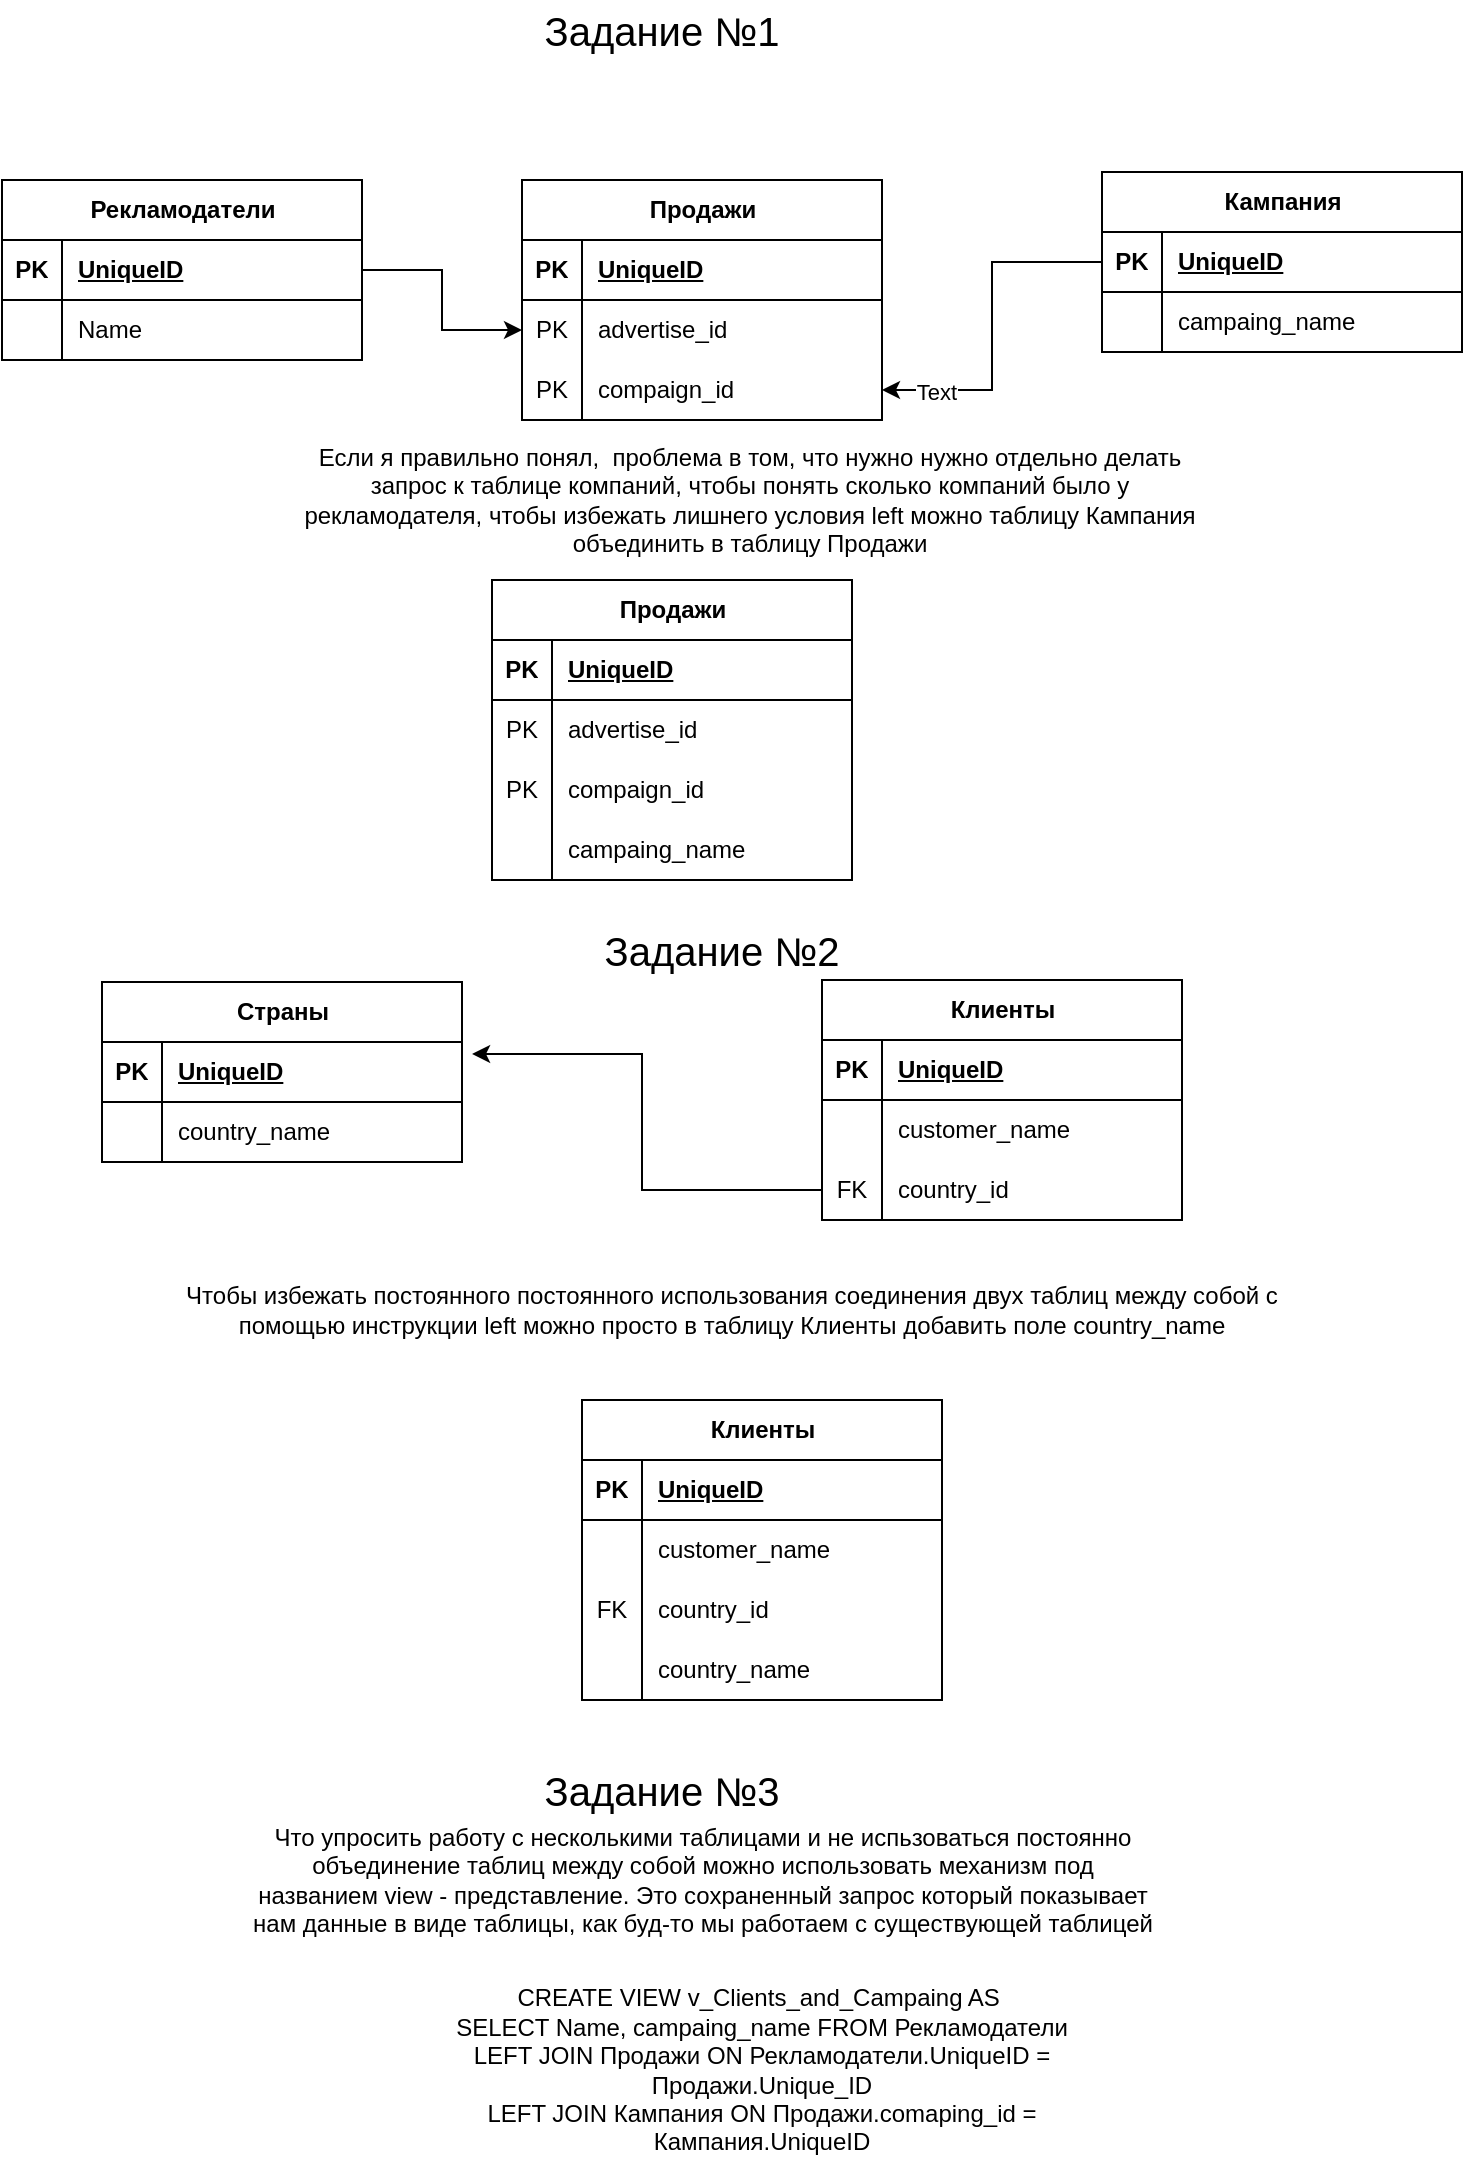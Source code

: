 <mxfile version="22.1.7" type="github">
  <diagram name="Страница — 1" id="MxKxctioFk7rbIufQ3AF">
    <mxGraphModel dx="1434" dy="1873" grid="1" gridSize="10" guides="1" tooltips="1" connect="1" arrows="1" fold="1" page="1" pageScale="1" pageWidth="827" pageHeight="1169" math="0" shadow="0">
      <root>
        <mxCell id="0" />
        <mxCell id="1" parent="0" />
        <mxCell id="7u0IFT7d04hE4jrGxfE8-1" value="Рекламодатели" style="shape=table;startSize=30;container=1;collapsible=1;childLayout=tableLayout;fixedRows=1;rowLines=0;fontStyle=1;align=center;resizeLast=1;html=1;" vertex="1" parent="1">
          <mxGeometry x="40" y="130" width="180" height="90" as="geometry" />
        </mxCell>
        <mxCell id="7u0IFT7d04hE4jrGxfE8-2" value="" style="shape=tableRow;horizontal=0;startSize=0;swimlaneHead=0;swimlaneBody=0;fillColor=none;collapsible=0;dropTarget=0;points=[[0,0.5],[1,0.5]];portConstraint=eastwest;top=0;left=0;right=0;bottom=1;" vertex="1" parent="7u0IFT7d04hE4jrGxfE8-1">
          <mxGeometry y="30" width="180" height="30" as="geometry" />
        </mxCell>
        <mxCell id="7u0IFT7d04hE4jrGxfE8-3" value="PK" style="shape=partialRectangle;connectable=0;fillColor=none;top=0;left=0;bottom=0;right=0;fontStyle=1;overflow=hidden;whiteSpace=wrap;html=1;" vertex="1" parent="7u0IFT7d04hE4jrGxfE8-2">
          <mxGeometry width="30" height="30" as="geometry">
            <mxRectangle width="30" height="30" as="alternateBounds" />
          </mxGeometry>
        </mxCell>
        <mxCell id="7u0IFT7d04hE4jrGxfE8-4" value="UniqueID" style="shape=partialRectangle;connectable=0;fillColor=none;top=0;left=0;bottom=0;right=0;align=left;spacingLeft=6;fontStyle=5;overflow=hidden;whiteSpace=wrap;html=1;" vertex="1" parent="7u0IFT7d04hE4jrGxfE8-2">
          <mxGeometry x="30" width="150" height="30" as="geometry">
            <mxRectangle width="150" height="30" as="alternateBounds" />
          </mxGeometry>
        </mxCell>
        <mxCell id="7u0IFT7d04hE4jrGxfE8-5" value="" style="shape=tableRow;horizontal=0;startSize=0;swimlaneHead=0;swimlaneBody=0;fillColor=none;collapsible=0;dropTarget=0;points=[[0,0.5],[1,0.5]];portConstraint=eastwest;top=0;left=0;right=0;bottom=0;" vertex="1" parent="7u0IFT7d04hE4jrGxfE8-1">
          <mxGeometry y="60" width="180" height="30" as="geometry" />
        </mxCell>
        <mxCell id="7u0IFT7d04hE4jrGxfE8-6" value="" style="shape=partialRectangle;connectable=0;fillColor=none;top=0;left=0;bottom=0;right=0;editable=1;overflow=hidden;whiteSpace=wrap;html=1;" vertex="1" parent="7u0IFT7d04hE4jrGxfE8-5">
          <mxGeometry width="30" height="30" as="geometry">
            <mxRectangle width="30" height="30" as="alternateBounds" />
          </mxGeometry>
        </mxCell>
        <mxCell id="7u0IFT7d04hE4jrGxfE8-7" value="Name" style="shape=partialRectangle;connectable=0;fillColor=none;top=0;left=0;bottom=0;right=0;align=left;spacingLeft=6;overflow=hidden;whiteSpace=wrap;html=1;" vertex="1" parent="7u0IFT7d04hE4jrGxfE8-5">
          <mxGeometry x="30" width="150" height="30" as="geometry">
            <mxRectangle width="150" height="30" as="alternateBounds" />
          </mxGeometry>
        </mxCell>
        <mxCell id="7u0IFT7d04hE4jrGxfE8-14" value="&lt;font style=&quot;font-size: 20px;&quot;&gt;Задание №1&lt;/font&gt;" style="text;html=1;strokeColor=none;fillColor=none;align=center;verticalAlign=middle;whiteSpace=wrap;rounded=0;" vertex="1" parent="1">
          <mxGeometry x="160" y="40" width="420" height="30" as="geometry" />
        </mxCell>
        <mxCell id="7u0IFT7d04hE4jrGxfE8-15" value="Продажи" style="shape=table;startSize=30;container=1;collapsible=1;childLayout=tableLayout;fixedRows=1;rowLines=0;fontStyle=1;align=center;resizeLast=1;html=1;" vertex="1" parent="1">
          <mxGeometry x="300" y="130" width="180" height="120" as="geometry" />
        </mxCell>
        <mxCell id="7u0IFT7d04hE4jrGxfE8-16" value="" style="shape=tableRow;horizontal=0;startSize=0;swimlaneHead=0;swimlaneBody=0;fillColor=none;collapsible=0;dropTarget=0;points=[[0,0.5],[1,0.5]];portConstraint=eastwest;top=0;left=0;right=0;bottom=1;" vertex="1" parent="7u0IFT7d04hE4jrGxfE8-15">
          <mxGeometry y="30" width="180" height="30" as="geometry" />
        </mxCell>
        <mxCell id="7u0IFT7d04hE4jrGxfE8-17" value="PK" style="shape=partialRectangle;connectable=0;fillColor=none;top=0;left=0;bottom=0;right=0;fontStyle=1;overflow=hidden;whiteSpace=wrap;html=1;" vertex="1" parent="7u0IFT7d04hE4jrGxfE8-16">
          <mxGeometry width="30" height="30" as="geometry">
            <mxRectangle width="30" height="30" as="alternateBounds" />
          </mxGeometry>
        </mxCell>
        <mxCell id="7u0IFT7d04hE4jrGxfE8-18" value="UniqueID" style="shape=partialRectangle;connectable=0;fillColor=none;top=0;left=0;bottom=0;right=0;align=left;spacingLeft=6;fontStyle=5;overflow=hidden;whiteSpace=wrap;html=1;" vertex="1" parent="7u0IFT7d04hE4jrGxfE8-16">
          <mxGeometry x="30" width="150" height="30" as="geometry">
            <mxRectangle width="150" height="30" as="alternateBounds" />
          </mxGeometry>
        </mxCell>
        <mxCell id="7u0IFT7d04hE4jrGxfE8-19" value="" style="shape=tableRow;horizontal=0;startSize=0;swimlaneHead=0;swimlaneBody=0;fillColor=none;collapsible=0;dropTarget=0;points=[[0,0.5],[1,0.5]];portConstraint=eastwest;top=0;left=0;right=0;bottom=0;" vertex="1" parent="7u0IFT7d04hE4jrGxfE8-15">
          <mxGeometry y="60" width="180" height="30" as="geometry" />
        </mxCell>
        <mxCell id="7u0IFT7d04hE4jrGxfE8-20" value="PK" style="shape=partialRectangle;connectable=0;fillColor=none;top=0;left=0;bottom=0;right=0;editable=1;overflow=hidden;whiteSpace=wrap;html=1;" vertex="1" parent="7u0IFT7d04hE4jrGxfE8-19">
          <mxGeometry width="30" height="30" as="geometry">
            <mxRectangle width="30" height="30" as="alternateBounds" />
          </mxGeometry>
        </mxCell>
        <mxCell id="7u0IFT7d04hE4jrGxfE8-21" value="advertise_id" style="shape=partialRectangle;connectable=0;fillColor=none;top=0;left=0;bottom=0;right=0;align=left;spacingLeft=6;overflow=hidden;whiteSpace=wrap;html=1;" vertex="1" parent="7u0IFT7d04hE4jrGxfE8-19">
          <mxGeometry x="30" width="150" height="30" as="geometry">
            <mxRectangle width="150" height="30" as="alternateBounds" />
          </mxGeometry>
        </mxCell>
        <mxCell id="7u0IFT7d04hE4jrGxfE8-22" value="" style="shape=tableRow;horizontal=0;startSize=0;swimlaneHead=0;swimlaneBody=0;fillColor=none;collapsible=0;dropTarget=0;points=[[0,0.5],[1,0.5]];portConstraint=eastwest;top=0;left=0;right=0;bottom=0;" vertex="1" parent="7u0IFT7d04hE4jrGxfE8-15">
          <mxGeometry y="90" width="180" height="30" as="geometry" />
        </mxCell>
        <mxCell id="7u0IFT7d04hE4jrGxfE8-23" value="PK" style="shape=partialRectangle;connectable=0;fillColor=none;top=0;left=0;bottom=0;right=0;editable=1;overflow=hidden;whiteSpace=wrap;html=1;" vertex="1" parent="7u0IFT7d04hE4jrGxfE8-22">
          <mxGeometry width="30" height="30" as="geometry">
            <mxRectangle width="30" height="30" as="alternateBounds" />
          </mxGeometry>
        </mxCell>
        <mxCell id="7u0IFT7d04hE4jrGxfE8-24" value="compaign_id" style="shape=partialRectangle;connectable=0;fillColor=none;top=0;left=0;bottom=0;right=0;align=left;spacingLeft=6;overflow=hidden;whiteSpace=wrap;html=1;" vertex="1" parent="7u0IFT7d04hE4jrGxfE8-22">
          <mxGeometry x="30" width="150" height="30" as="geometry">
            <mxRectangle width="150" height="30" as="alternateBounds" />
          </mxGeometry>
        </mxCell>
        <mxCell id="7u0IFT7d04hE4jrGxfE8-28" value="Кампания" style="shape=table;startSize=30;container=1;collapsible=1;childLayout=tableLayout;fixedRows=1;rowLines=0;fontStyle=1;align=center;resizeLast=1;html=1;" vertex="1" parent="1">
          <mxGeometry x="590" y="126" width="180" height="90" as="geometry" />
        </mxCell>
        <mxCell id="7u0IFT7d04hE4jrGxfE8-29" value="" style="shape=tableRow;horizontal=0;startSize=0;swimlaneHead=0;swimlaneBody=0;fillColor=none;collapsible=0;dropTarget=0;points=[[0,0.5],[1,0.5]];portConstraint=eastwest;top=0;left=0;right=0;bottom=1;" vertex="1" parent="7u0IFT7d04hE4jrGxfE8-28">
          <mxGeometry y="30" width="180" height="30" as="geometry" />
        </mxCell>
        <mxCell id="7u0IFT7d04hE4jrGxfE8-30" value="PK" style="shape=partialRectangle;connectable=0;fillColor=none;top=0;left=0;bottom=0;right=0;fontStyle=1;overflow=hidden;whiteSpace=wrap;html=1;" vertex="1" parent="7u0IFT7d04hE4jrGxfE8-29">
          <mxGeometry width="30" height="30" as="geometry">
            <mxRectangle width="30" height="30" as="alternateBounds" />
          </mxGeometry>
        </mxCell>
        <mxCell id="7u0IFT7d04hE4jrGxfE8-31" value="UniqueID" style="shape=partialRectangle;connectable=0;fillColor=none;top=0;left=0;bottom=0;right=0;align=left;spacingLeft=6;fontStyle=5;overflow=hidden;whiteSpace=wrap;html=1;" vertex="1" parent="7u0IFT7d04hE4jrGxfE8-29">
          <mxGeometry x="30" width="150" height="30" as="geometry">
            <mxRectangle width="150" height="30" as="alternateBounds" />
          </mxGeometry>
        </mxCell>
        <mxCell id="7u0IFT7d04hE4jrGxfE8-32" value="" style="shape=tableRow;horizontal=0;startSize=0;swimlaneHead=0;swimlaneBody=0;fillColor=none;collapsible=0;dropTarget=0;points=[[0,0.5],[1,0.5]];portConstraint=eastwest;top=0;left=0;right=0;bottom=0;" vertex="1" parent="7u0IFT7d04hE4jrGxfE8-28">
          <mxGeometry y="60" width="180" height="30" as="geometry" />
        </mxCell>
        <mxCell id="7u0IFT7d04hE4jrGxfE8-33" value="" style="shape=partialRectangle;connectable=0;fillColor=none;top=0;left=0;bottom=0;right=0;editable=1;overflow=hidden;whiteSpace=wrap;html=1;" vertex="1" parent="7u0IFT7d04hE4jrGxfE8-32">
          <mxGeometry width="30" height="30" as="geometry">
            <mxRectangle width="30" height="30" as="alternateBounds" />
          </mxGeometry>
        </mxCell>
        <mxCell id="7u0IFT7d04hE4jrGxfE8-34" value="campaing_name" style="shape=partialRectangle;connectable=0;fillColor=none;top=0;left=0;bottom=0;right=0;align=left;spacingLeft=6;overflow=hidden;whiteSpace=wrap;html=1;" vertex="1" parent="7u0IFT7d04hE4jrGxfE8-32">
          <mxGeometry x="30" width="150" height="30" as="geometry">
            <mxRectangle width="150" height="30" as="alternateBounds" />
          </mxGeometry>
        </mxCell>
        <mxCell id="7u0IFT7d04hE4jrGxfE8-41" style="edgeStyle=orthogonalEdgeStyle;rounded=0;orthogonalLoop=1;jettySize=auto;html=1;entryX=0;entryY=0.5;entryDx=0;entryDy=0;" edge="1" parent="1" source="7u0IFT7d04hE4jrGxfE8-2" target="7u0IFT7d04hE4jrGxfE8-19">
          <mxGeometry relative="1" as="geometry" />
        </mxCell>
        <mxCell id="7u0IFT7d04hE4jrGxfE8-42" style="edgeStyle=orthogonalEdgeStyle;rounded=0;orthogonalLoop=1;jettySize=auto;html=1;" edge="1" parent="1" source="7u0IFT7d04hE4jrGxfE8-29" target="7u0IFT7d04hE4jrGxfE8-22">
          <mxGeometry relative="1" as="geometry" />
        </mxCell>
        <mxCell id="7u0IFT7d04hE4jrGxfE8-43" value="Text" style="edgeLabel;html=1;align=center;verticalAlign=middle;resizable=0;points=[];" vertex="1" connectable="0" parent="7u0IFT7d04hE4jrGxfE8-42">
          <mxGeometry x="0.69" y="1" relative="1" as="geometry">
            <mxPoint as="offset" />
          </mxGeometry>
        </mxCell>
        <mxCell id="7u0IFT7d04hE4jrGxfE8-44" value="Если я правильно понял,&amp;nbsp; проблема в том, что нужно нужно отдельно делать запрос к таблице компаний, чтобы понять сколько компаний было у рекламодателя, чтобы избежать лишнего условия left можно таблицу Кампания объединить в таблицу Продажи" style="text;html=1;strokeColor=none;fillColor=none;align=center;verticalAlign=middle;whiteSpace=wrap;rounded=0;" vertex="1" parent="1">
          <mxGeometry x="189" y="270" width="450" height="40" as="geometry" />
        </mxCell>
        <mxCell id="7u0IFT7d04hE4jrGxfE8-46" value="Продажи" style="shape=table;startSize=30;container=1;collapsible=1;childLayout=tableLayout;fixedRows=1;rowLines=0;fontStyle=1;align=center;resizeLast=1;html=1;" vertex="1" parent="1">
          <mxGeometry x="285" y="330" width="180" height="150" as="geometry" />
        </mxCell>
        <mxCell id="7u0IFT7d04hE4jrGxfE8-47" value="" style="shape=tableRow;horizontal=0;startSize=0;swimlaneHead=0;swimlaneBody=0;fillColor=none;collapsible=0;dropTarget=0;points=[[0,0.5],[1,0.5]];portConstraint=eastwest;top=0;left=0;right=0;bottom=1;" vertex="1" parent="7u0IFT7d04hE4jrGxfE8-46">
          <mxGeometry y="30" width="180" height="30" as="geometry" />
        </mxCell>
        <mxCell id="7u0IFT7d04hE4jrGxfE8-48" value="PK" style="shape=partialRectangle;connectable=0;fillColor=none;top=0;left=0;bottom=0;right=0;fontStyle=1;overflow=hidden;whiteSpace=wrap;html=1;" vertex="1" parent="7u0IFT7d04hE4jrGxfE8-47">
          <mxGeometry width="30" height="30" as="geometry">
            <mxRectangle width="30" height="30" as="alternateBounds" />
          </mxGeometry>
        </mxCell>
        <mxCell id="7u0IFT7d04hE4jrGxfE8-49" value="UniqueID" style="shape=partialRectangle;connectable=0;fillColor=none;top=0;left=0;bottom=0;right=0;align=left;spacingLeft=6;fontStyle=5;overflow=hidden;whiteSpace=wrap;html=1;" vertex="1" parent="7u0IFT7d04hE4jrGxfE8-47">
          <mxGeometry x="30" width="150" height="30" as="geometry">
            <mxRectangle width="150" height="30" as="alternateBounds" />
          </mxGeometry>
        </mxCell>
        <mxCell id="7u0IFT7d04hE4jrGxfE8-50" value="" style="shape=tableRow;horizontal=0;startSize=0;swimlaneHead=0;swimlaneBody=0;fillColor=none;collapsible=0;dropTarget=0;points=[[0,0.5],[1,0.5]];portConstraint=eastwest;top=0;left=0;right=0;bottom=0;" vertex="1" parent="7u0IFT7d04hE4jrGxfE8-46">
          <mxGeometry y="60" width="180" height="30" as="geometry" />
        </mxCell>
        <mxCell id="7u0IFT7d04hE4jrGxfE8-51" value="PK" style="shape=partialRectangle;connectable=0;fillColor=none;top=0;left=0;bottom=0;right=0;editable=1;overflow=hidden;whiteSpace=wrap;html=1;" vertex="1" parent="7u0IFT7d04hE4jrGxfE8-50">
          <mxGeometry width="30" height="30" as="geometry">
            <mxRectangle width="30" height="30" as="alternateBounds" />
          </mxGeometry>
        </mxCell>
        <mxCell id="7u0IFT7d04hE4jrGxfE8-52" value="advertise_id" style="shape=partialRectangle;connectable=0;fillColor=none;top=0;left=0;bottom=0;right=0;align=left;spacingLeft=6;overflow=hidden;whiteSpace=wrap;html=1;" vertex="1" parent="7u0IFT7d04hE4jrGxfE8-50">
          <mxGeometry x="30" width="150" height="30" as="geometry">
            <mxRectangle width="150" height="30" as="alternateBounds" />
          </mxGeometry>
        </mxCell>
        <mxCell id="7u0IFT7d04hE4jrGxfE8-53" value="" style="shape=tableRow;horizontal=0;startSize=0;swimlaneHead=0;swimlaneBody=0;fillColor=none;collapsible=0;dropTarget=0;points=[[0,0.5],[1,0.5]];portConstraint=eastwest;top=0;left=0;right=0;bottom=0;" vertex="1" parent="7u0IFT7d04hE4jrGxfE8-46">
          <mxGeometry y="90" width="180" height="30" as="geometry" />
        </mxCell>
        <mxCell id="7u0IFT7d04hE4jrGxfE8-54" value="PK" style="shape=partialRectangle;connectable=0;fillColor=none;top=0;left=0;bottom=0;right=0;editable=1;overflow=hidden;whiteSpace=wrap;html=1;" vertex="1" parent="7u0IFT7d04hE4jrGxfE8-53">
          <mxGeometry width="30" height="30" as="geometry">
            <mxRectangle width="30" height="30" as="alternateBounds" />
          </mxGeometry>
        </mxCell>
        <mxCell id="7u0IFT7d04hE4jrGxfE8-55" value="compaign_id" style="shape=partialRectangle;connectable=0;fillColor=none;top=0;left=0;bottom=0;right=0;align=left;spacingLeft=6;overflow=hidden;whiteSpace=wrap;html=1;" vertex="1" parent="7u0IFT7d04hE4jrGxfE8-53">
          <mxGeometry x="30" width="150" height="30" as="geometry">
            <mxRectangle width="150" height="30" as="alternateBounds" />
          </mxGeometry>
        </mxCell>
        <mxCell id="7u0IFT7d04hE4jrGxfE8-56" value="" style="shape=tableRow;horizontal=0;startSize=0;swimlaneHead=0;swimlaneBody=0;fillColor=none;collapsible=0;dropTarget=0;points=[[0,0.5],[1,0.5]];portConstraint=eastwest;top=0;left=0;right=0;bottom=0;" vertex="1" parent="7u0IFT7d04hE4jrGxfE8-46">
          <mxGeometry y="120" width="180" height="30" as="geometry" />
        </mxCell>
        <mxCell id="7u0IFT7d04hE4jrGxfE8-57" value="" style="shape=partialRectangle;connectable=0;fillColor=none;top=0;left=0;bottom=0;right=0;editable=1;overflow=hidden;whiteSpace=wrap;html=1;" vertex="1" parent="7u0IFT7d04hE4jrGxfE8-56">
          <mxGeometry width="30" height="30" as="geometry">
            <mxRectangle width="30" height="30" as="alternateBounds" />
          </mxGeometry>
        </mxCell>
        <mxCell id="7u0IFT7d04hE4jrGxfE8-58" value="campaing_name" style="shape=partialRectangle;connectable=0;fillColor=none;top=0;left=0;bottom=0;right=0;align=left;spacingLeft=6;overflow=hidden;whiteSpace=wrap;html=1;" vertex="1" parent="7u0IFT7d04hE4jrGxfE8-56">
          <mxGeometry x="30" width="150" height="30" as="geometry">
            <mxRectangle width="150" height="30" as="alternateBounds" />
          </mxGeometry>
        </mxCell>
        <mxCell id="7u0IFT7d04hE4jrGxfE8-59" value="&lt;font style=&quot;font-size: 20px;&quot;&gt;Задание №2&lt;/font&gt;" style="text;html=1;strokeColor=none;fillColor=none;align=center;verticalAlign=middle;whiteSpace=wrap;rounded=0;" vertex="1" parent="1">
          <mxGeometry x="190" y="500" width="420" height="30" as="geometry" />
        </mxCell>
        <mxCell id="7u0IFT7d04hE4jrGxfE8-60" value="Страны" style="shape=table;startSize=30;container=1;collapsible=1;childLayout=tableLayout;fixedRows=1;rowLines=0;fontStyle=1;align=center;resizeLast=1;html=1;" vertex="1" parent="1">
          <mxGeometry x="90" y="531" width="180" height="90" as="geometry" />
        </mxCell>
        <mxCell id="7u0IFT7d04hE4jrGxfE8-61" value="" style="shape=tableRow;horizontal=0;startSize=0;swimlaneHead=0;swimlaneBody=0;fillColor=none;collapsible=0;dropTarget=0;points=[[0,0.5],[1,0.5]];portConstraint=eastwest;top=0;left=0;right=0;bottom=1;" vertex="1" parent="7u0IFT7d04hE4jrGxfE8-60">
          <mxGeometry y="30" width="180" height="30" as="geometry" />
        </mxCell>
        <mxCell id="7u0IFT7d04hE4jrGxfE8-62" value="PK" style="shape=partialRectangle;connectable=0;fillColor=none;top=0;left=0;bottom=0;right=0;fontStyle=1;overflow=hidden;whiteSpace=wrap;html=1;" vertex="1" parent="7u0IFT7d04hE4jrGxfE8-61">
          <mxGeometry width="30" height="30" as="geometry">
            <mxRectangle width="30" height="30" as="alternateBounds" />
          </mxGeometry>
        </mxCell>
        <mxCell id="7u0IFT7d04hE4jrGxfE8-63" value="UniqueID" style="shape=partialRectangle;connectable=0;fillColor=none;top=0;left=0;bottom=0;right=0;align=left;spacingLeft=6;fontStyle=5;overflow=hidden;whiteSpace=wrap;html=1;" vertex="1" parent="7u0IFT7d04hE4jrGxfE8-61">
          <mxGeometry x="30" width="150" height="30" as="geometry">
            <mxRectangle width="150" height="30" as="alternateBounds" />
          </mxGeometry>
        </mxCell>
        <mxCell id="7u0IFT7d04hE4jrGxfE8-64" value="" style="shape=tableRow;horizontal=0;startSize=0;swimlaneHead=0;swimlaneBody=0;fillColor=none;collapsible=0;dropTarget=0;points=[[0,0.5],[1,0.5]];portConstraint=eastwest;top=0;left=0;right=0;bottom=0;" vertex="1" parent="7u0IFT7d04hE4jrGxfE8-60">
          <mxGeometry y="60" width="180" height="30" as="geometry" />
        </mxCell>
        <mxCell id="7u0IFT7d04hE4jrGxfE8-65" value="" style="shape=partialRectangle;connectable=0;fillColor=none;top=0;left=0;bottom=0;right=0;editable=1;overflow=hidden;whiteSpace=wrap;html=1;" vertex="1" parent="7u0IFT7d04hE4jrGxfE8-64">
          <mxGeometry width="30" height="30" as="geometry">
            <mxRectangle width="30" height="30" as="alternateBounds" />
          </mxGeometry>
        </mxCell>
        <mxCell id="7u0IFT7d04hE4jrGxfE8-66" value="country_name" style="shape=partialRectangle;connectable=0;fillColor=none;top=0;left=0;bottom=0;right=0;align=left;spacingLeft=6;overflow=hidden;whiteSpace=wrap;html=1;" vertex="1" parent="7u0IFT7d04hE4jrGxfE8-64">
          <mxGeometry x="30" width="150" height="30" as="geometry">
            <mxRectangle width="150" height="30" as="alternateBounds" />
          </mxGeometry>
        </mxCell>
        <mxCell id="7u0IFT7d04hE4jrGxfE8-73" value="Клиенты" style="shape=table;startSize=30;container=1;collapsible=1;childLayout=tableLayout;fixedRows=1;rowLines=0;fontStyle=1;align=center;resizeLast=1;html=1;" vertex="1" parent="1">
          <mxGeometry x="450" y="530" width="180" height="120" as="geometry" />
        </mxCell>
        <mxCell id="7u0IFT7d04hE4jrGxfE8-74" value="" style="shape=tableRow;horizontal=0;startSize=0;swimlaneHead=0;swimlaneBody=0;fillColor=none;collapsible=0;dropTarget=0;points=[[0,0.5],[1,0.5]];portConstraint=eastwest;top=0;left=0;right=0;bottom=1;" vertex="1" parent="7u0IFT7d04hE4jrGxfE8-73">
          <mxGeometry y="30" width="180" height="30" as="geometry" />
        </mxCell>
        <mxCell id="7u0IFT7d04hE4jrGxfE8-75" value="PK" style="shape=partialRectangle;connectable=0;fillColor=none;top=0;left=0;bottom=0;right=0;fontStyle=1;overflow=hidden;whiteSpace=wrap;html=1;" vertex="1" parent="7u0IFT7d04hE4jrGxfE8-74">
          <mxGeometry width="30" height="30" as="geometry">
            <mxRectangle width="30" height="30" as="alternateBounds" />
          </mxGeometry>
        </mxCell>
        <mxCell id="7u0IFT7d04hE4jrGxfE8-76" value="UniqueID" style="shape=partialRectangle;connectable=0;fillColor=none;top=0;left=0;bottom=0;right=0;align=left;spacingLeft=6;fontStyle=5;overflow=hidden;whiteSpace=wrap;html=1;" vertex="1" parent="7u0IFT7d04hE4jrGxfE8-74">
          <mxGeometry x="30" width="150" height="30" as="geometry">
            <mxRectangle width="150" height="30" as="alternateBounds" />
          </mxGeometry>
        </mxCell>
        <mxCell id="7u0IFT7d04hE4jrGxfE8-77" value="" style="shape=tableRow;horizontal=0;startSize=0;swimlaneHead=0;swimlaneBody=0;fillColor=none;collapsible=0;dropTarget=0;points=[[0,0.5],[1,0.5]];portConstraint=eastwest;top=0;left=0;right=0;bottom=0;" vertex="1" parent="7u0IFT7d04hE4jrGxfE8-73">
          <mxGeometry y="60" width="180" height="30" as="geometry" />
        </mxCell>
        <mxCell id="7u0IFT7d04hE4jrGxfE8-78" value="" style="shape=partialRectangle;connectable=0;fillColor=none;top=0;left=0;bottom=0;right=0;editable=1;overflow=hidden;whiteSpace=wrap;html=1;" vertex="1" parent="7u0IFT7d04hE4jrGxfE8-77">
          <mxGeometry width="30" height="30" as="geometry">
            <mxRectangle width="30" height="30" as="alternateBounds" />
          </mxGeometry>
        </mxCell>
        <mxCell id="7u0IFT7d04hE4jrGxfE8-79" value="customer_name" style="shape=partialRectangle;connectable=0;fillColor=none;top=0;left=0;bottom=0;right=0;align=left;spacingLeft=6;overflow=hidden;whiteSpace=wrap;html=1;" vertex="1" parent="7u0IFT7d04hE4jrGxfE8-77">
          <mxGeometry x="30" width="150" height="30" as="geometry">
            <mxRectangle width="150" height="30" as="alternateBounds" />
          </mxGeometry>
        </mxCell>
        <mxCell id="7u0IFT7d04hE4jrGxfE8-83" value="" style="shape=tableRow;horizontal=0;startSize=0;swimlaneHead=0;swimlaneBody=0;fillColor=none;collapsible=0;dropTarget=0;points=[[0,0.5],[1,0.5]];portConstraint=eastwest;top=0;left=0;right=0;bottom=0;" vertex="1" parent="7u0IFT7d04hE4jrGxfE8-73">
          <mxGeometry y="90" width="180" height="30" as="geometry" />
        </mxCell>
        <mxCell id="7u0IFT7d04hE4jrGxfE8-84" value="FK" style="shape=partialRectangle;connectable=0;fillColor=none;top=0;left=0;bottom=0;right=0;editable=1;overflow=hidden;whiteSpace=wrap;html=1;" vertex="1" parent="7u0IFT7d04hE4jrGxfE8-83">
          <mxGeometry width="30" height="30" as="geometry">
            <mxRectangle width="30" height="30" as="alternateBounds" />
          </mxGeometry>
        </mxCell>
        <mxCell id="7u0IFT7d04hE4jrGxfE8-85" value="country_id" style="shape=partialRectangle;connectable=0;fillColor=none;top=0;left=0;bottom=0;right=0;align=left;spacingLeft=6;overflow=hidden;whiteSpace=wrap;html=1;" vertex="1" parent="7u0IFT7d04hE4jrGxfE8-83">
          <mxGeometry x="30" width="150" height="30" as="geometry">
            <mxRectangle width="150" height="30" as="alternateBounds" />
          </mxGeometry>
        </mxCell>
        <mxCell id="7u0IFT7d04hE4jrGxfE8-95" style="edgeStyle=orthogonalEdgeStyle;rounded=0;orthogonalLoop=1;jettySize=auto;html=1;entryX=1.028;entryY=0.2;entryDx=0;entryDy=0;entryPerimeter=0;" edge="1" parent="1" source="7u0IFT7d04hE4jrGxfE8-83" target="7u0IFT7d04hE4jrGxfE8-61">
          <mxGeometry relative="1" as="geometry" />
        </mxCell>
        <mxCell id="7u0IFT7d04hE4jrGxfE8-97" value="Чтобы избежать постоянного постоянного использования соединения двух таблиц между собой с помощью инструкции left можно просто в таблицу Клиенты добавить поле country_name" style="text;html=1;strokeColor=none;fillColor=none;align=center;verticalAlign=middle;whiteSpace=wrap;rounded=0;" vertex="1" parent="1">
          <mxGeometry x="130" y="670" width="550" height="50" as="geometry" />
        </mxCell>
        <mxCell id="7u0IFT7d04hE4jrGxfE8-98" value="Клиенты" style="shape=table;startSize=30;container=1;collapsible=1;childLayout=tableLayout;fixedRows=1;rowLines=0;fontStyle=1;align=center;resizeLast=1;html=1;" vertex="1" parent="1">
          <mxGeometry x="330" y="740" width="180" height="150" as="geometry" />
        </mxCell>
        <mxCell id="7u0IFT7d04hE4jrGxfE8-99" value="" style="shape=tableRow;horizontal=0;startSize=0;swimlaneHead=0;swimlaneBody=0;fillColor=none;collapsible=0;dropTarget=0;points=[[0,0.5],[1,0.5]];portConstraint=eastwest;top=0;left=0;right=0;bottom=1;" vertex="1" parent="7u0IFT7d04hE4jrGxfE8-98">
          <mxGeometry y="30" width="180" height="30" as="geometry" />
        </mxCell>
        <mxCell id="7u0IFT7d04hE4jrGxfE8-100" value="PK" style="shape=partialRectangle;connectable=0;fillColor=none;top=0;left=0;bottom=0;right=0;fontStyle=1;overflow=hidden;whiteSpace=wrap;html=1;" vertex="1" parent="7u0IFT7d04hE4jrGxfE8-99">
          <mxGeometry width="30" height="30" as="geometry">
            <mxRectangle width="30" height="30" as="alternateBounds" />
          </mxGeometry>
        </mxCell>
        <mxCell id="7u0IFT7d04hE4jrGxfE8-101" value="UniqueID" style="shape=partialRectangle;connectable=0;fillColor=none;top=0;left=0;bottom=0;right=0;align=left;spacingLeft=6;fontStyle=5;overflow=hidden;whiteSpace=wrap;html=1;" vertex="1" parent="7u0IFT7d04hE4jrGxfE8-99">
          <mxGeometry x="30" width="150" height="30" as="geometry">
            <mxRectangle width="150" height="30" as="alternateBounds" />
          </mxGeometry>
        </mxCell>
        <mxCell id="7u0IFT7d04hE4jrGxfE8-102" value="" style="shape=tableRow;horizontal=0;startSize=0;swimlaneHead=0;swimlaneBody=0;fillColor=none;collapsible=0;dropTarget=0;points=[[0,0.5],[1,0.5]];portConstraint=eastwest;top=0;left=0;right=0;bottom=0;" vertex="1" parent="7u0IFT7d04hE4jrGxfE8-98">
          <mxGeometry y="60" width="180" height="30" as="geometry" />
        </mxCell>
        <mxCell id="7u0IFT7d04hE4jrGxfE8-103" value="" style="shape=partialRectangle;connectable=0;fillColor=none;top=0;left=0;bottom=0;right=0;editable=1;overflow=hidden;whiteSpace=wrap;html=1;" vertex="1" parent="7u0IFT7d04hE4jrGxfE8-102">
          <mxGeometry width="30" height="30" as="geometry">
            <mxRectangle width="30" height="30" as="alternateBounds" />
          </mxGeometry>
        </mxCell>
        <mxCell id="7u0IFT7d04hE4jrGxfE8-104" value="customer_name" style="shape=partialRectangle;connectable=0;fillColor=none;top=0;left=0;bottom=0;right=0;align=left;spacingLeft=6;overflow=hidden;whiteSpace=wrap;html=1;" vertex="1" parent="7u0IFT7d04hE4jrGxfE8-102">
          <mxGeometry x="30" width="150" height="30" as="geometry">
            <mxRectangle width="150" height="30" as="alternateBounds" />
          </mxGeometry>
        </mxCell>
        <mxCell id="7u0IFT7d04hE4jrGxfE8-108" value="" style="shape=tableRow;horizontal=0;startSize=0;swimlaneHead=0;swimlaneBody=0;fillColor=none;collapsible=0;dropTarget=0;points=[[0,0.5],[1,0.5]];portConstraint=eastwest;top=0;left=0;right=0;bottom=0;" vertex="1" parent="7u0IFT7d04hE4jrGxfE8-98">
          <mxGeometry y="90" width="180" height="30" as="geometry" />
        </mxCell>
        <mxCell id="7u0IFT7d04hE4jrGxfE8-109" value="FK" style="shape=partialRectangle;connectable=0;fillColor=none;top=0;left=0;bottom=0;right=0;editable=1;overflow=hidden;whiteSpace=wrap;html=1;" vertex="1" parent="7u0IFT7d04hE4jrGxfE8-108">
          <mxGeometry width="30" height="30" as="geometry">
            <mxRectangle width="30" height="30" as="alternateBounds" />
          </mxGeometry>
        </mxCell>
        <mxCell id="7u0IFT7d04hE4jrGxfE8-110" value="country_id" style="shape=partialRectangle;connectable=0;fillColor=none;top=0;left=0;bottom=0;right=0;align=left;spacingLeft=6;overflow=hidden;whiteSpace=wrap;html=1;" vertex="1" parent="7u0IFT7d04hE4jrGxfE8-108">
          <mxGeometry x="30" width="150" height="30" as="geometry">
            <mxRectangle width="150" height="30" as="alternateBounds" />
          </mxGeometry>
        </mxCell>
        <mxCell id="7u0IFT7d04hE4jrGxfE8-105" value="" style="shape=tableRow;horizontal=0;startSize=0;swimlaneHead=0;swimlaneBody=0;fillColor=none;collapsible=0;dropTarget=0;points=[[0,0.5],[1,0.5]];portConstraint=eastwest;top=0;left=0;right=0;bottom=0;" vertex="1" parent="7u0IFT7d04hE4jrGxfE8-98">
          <mxGeometry y="120" width="180" height="30" as="geometry" />
        </mxCell>
        <mxCell id="7u0IFT7d04hE4jrGxfE8-106" value="" style="shape=partialRectangle;connectable=0;fillColor=none;top=0;left=0;bottom=0;right=0;editable=1;overflow=hidden;whiteSpace=wrap;html=1;" vertex="1" parent="7u0IFT7d04hE4jrGxfE8-105">
          <mxGeometry width="30" height="30" as="geometry">
            <mxRectangle width="30" height="30" as="alternateBounds" />
          </mxGeometry>
        </mxCell>
        <mxCell id="7u0IFT7d04hE4jrGxfE8-107" value="country_name" style="shape=partialRectangle;connectable=0;fillColor=none;top=0;left=0;bottom=0;right=0;align=left;spacingLeft=6;overflow=hidden;whiteSpace=wrap;html=1;" vertex="1" parent="7u0IFT7d04hE4jrGxfE8-105">
          <mxGeometry x="30" width="150" height="30" as="geometry">
            <mxRectangle width="150" height="30" as="alternateBounds" />
          </mxGeometry>
        </mxCell>
        <mxCell id="7u0IFT7d04hE4jrGxfE8-111" value="&lt;font style=&quot;font-size: 20px;&quot;&gt;Задание №3&lt;/font&gt;" style="text;html=1;strokeColor=none;fillColor=none;align=center;verticalAlign=middle;whiteSpace=wrap;rounded=0;" vertex="1" parent="1">
          <mxGeometry x="160" y="920" width="420" height="30" as="geometry" />
        </mxCell>
        <mxCell id="7u0IFT7d04hE4jrGxfE8-126" value="Что упросить работу с несколькими таблицами и не испьзоваться постоянно объединение таблиц между собой можно использовать механизм под названием view - представление. Это сохраненный запрос который показывает нам данные в виде таблицы, как буд-то мы работаем с существующей таблицей" style="text;html=1;strokeColor=none;fillColor=none;align=center;verticalAlign=middle;whiteSpace=wrap;rounded=0;" vertex="1" parent="1">
          <mxGeometry x="162.5" y="970" width="455" height="20" as="geometry" />
        </mxCell>
        <mxCell id="7u0IFT7d04hE4jrGxfE8-127" value="CREATE VIEW v_Clients_and_Campaing AS&amp;nbsp;&lt;br&gt;SELECT Name, campaing_name FROM Рекламодатели&lt;br&gt;LEFT JOIN Продажи ON Рекламодатели.UniqueID = Продажи.Unique_ID&lt;br&gt;LEFT JOIN Кампания ON Продажи.comaping_id = Кампания.UniqueID" style="text;html=1;strokeColor=none;fillColor=none;align=center;verticalAlign=middle;whiteSpace=wrap;rounded=0;" vertex="1" parent="1">
          <mxGeometry x="240" y="1030" width="360" height="90" as="geometry" />
        </mxCell>
      </root>
    </mxGraphModel>
  </diagram>
</mxfile>
